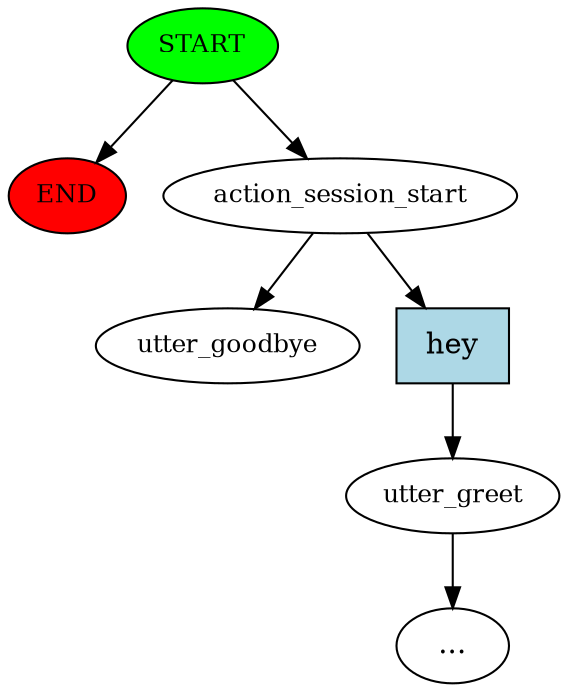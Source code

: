 digraph  {
0 [class="start active", fillcolor=green, fontsize=12, label=START, style=filled];
"-1" [class=end, fillcolor=red, fontsize=12, label=END, style=filled];
1 [class=active, fontsize=12, label=action_session_start];
2 [class="", fontsize=12, label=utter_greet];
"-3" [class=ellipsis, label="..."];
4 [class="dashed active", fontsize=12, label=utter_goodbye];
5 [class=intent, fillcolor=lightblue, label=hey, shape=rect, style=filled];
0 -> "-1"  [class="", key=NONE, label=""];
0 -> 1  [class=active, key=NONE, label=""];
1 -> 4  [class=active, key=NONE, label=""];
1 -> 5  [class="", key=0];
2 -> "-3"  [class="", key=NONE, label=""];
5 -> 2  [class="", key=0];
}
